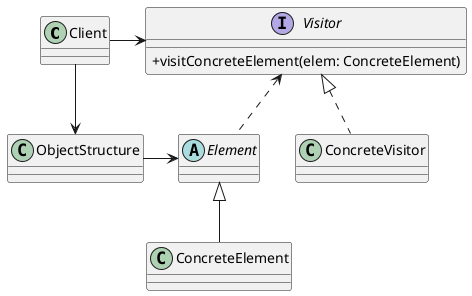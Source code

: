 @startuml
skinparam classAttributeIconSize 0

class Client
class ObjectStructure

interface Visitor {
    +visitConcreteElement(elem: ConcreteElement)
}
class ConcreteVisitor

abstract class Element
class ConcreteElement

ConcreteVisitor .up.|> Visitor
ConcreteElement -up-|> Element

Client -down-> ObjectStructure
ObjectStructure -right-> Element

Client -right-> Visitor

Element .up.> Visitor

@enduml
